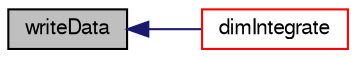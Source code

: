 digraph "writeData"
{
  bgcolor="transparent";
  edge [fontname="FreeSans",fontsize="10",labelfontname="FreeSans",labelfontsize="10"];
  node [fontname="FreeSans",fontsize="10",shape=record];
  rankdir="LR";
  Node449 [label="writeData",height=0.2,width=0.4,color="black", fillcolor="grey75", style="filled", fontcolor="black"];
  Node449 -> Node450 [dir="back",color="midnightblue",fontsize="10",style="solid",fontname="FreeSans"];
  Node450 [label="dimIntegrate",height=0.2,width=0.4,color="red",URL="$a27658.html#ae6609df6a82c01a56ae8130310b35233",tooltip="Integrate between two values and return dimensioned type. "];
}
